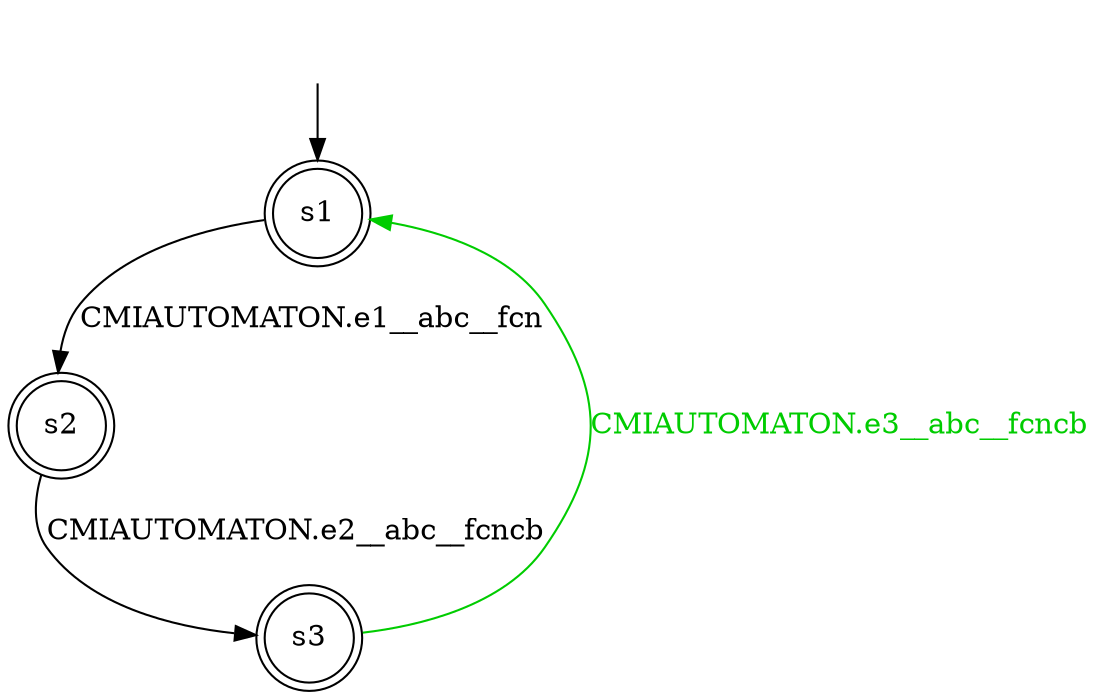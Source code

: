 digraph diffautomaton {
	1 [label=<s1> shape="doublecircle"];
	2 [label=<s2> shape="doublecircle"];
	3 [label=<s3> shape="doublecircle"];
	__init1 [label=<> shape="none"];
	__init1 -> 1;
	1 -> 2 [label=<<font color="#000000">CMIAUTOMATON.e1__abc__fcn</font>> id="1-0-2"];
	2 -> 3 [label=<<font color="#000000">CMIAUTOMATON.e2__abc__fcncb</font>> id="2-0-3"];
	3 -> 1 [label=<<font color="#00cc00">CMIAUTOMATON.e3__abc__fcncb</font>> color="#00cc00" id="3-0-1"];
}

